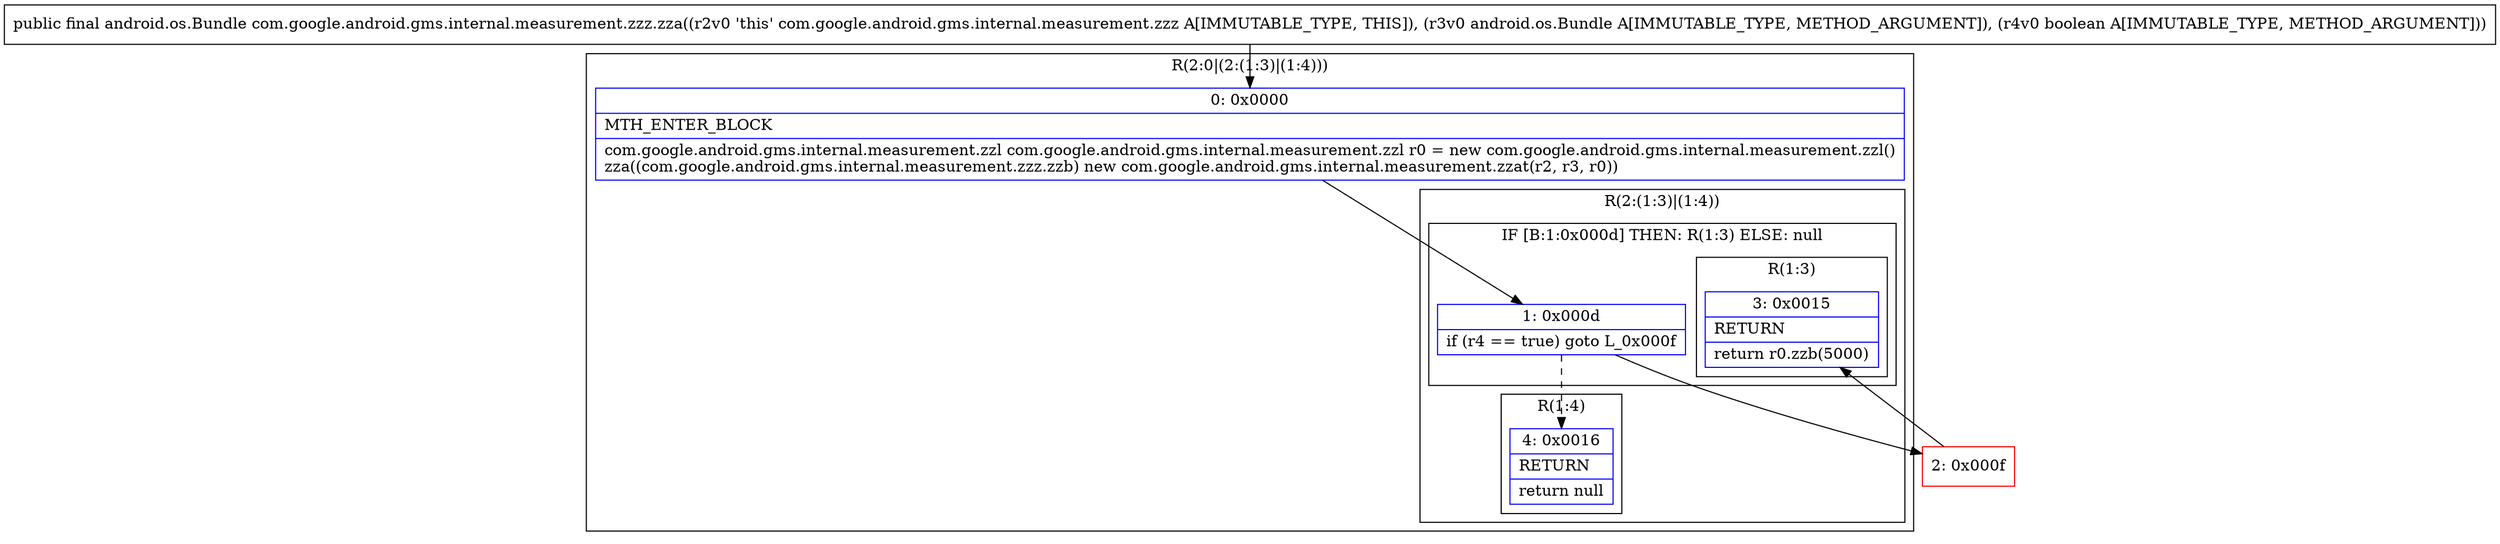 digraph "CFG forcom.google.android.gms.internal.measurement.zzz.zza(Landroid\/os\/Bundle;Z)Landroid\/os\/Bundle;" {
subgraph cluster_Region_445285136 {
label = "R(2:0|(2:(1:3)|(1:4)))";
node [shape=record,color=blue];
Node_0 [shape=record,label="{0\:\ 0x0000|MTH_ENTER_BLOCK\l|com.google.android.gms.internal.measurement.zzl com.google.android.gms.internal.measurement.zzl r0 = new com.google.android.gms.internal.measurement.zzl()\lzza((com.google.android.gms.internal.measurement.zzz.zzb) new com.google.android.gms.internal.measurement.zzat(r2, r3, r0))\l}"];
subgraph cluster_Region_1176753291 {
label = "R(2:(1:3)|(1:4))";
node [shape=record,color=blue];
subgraph cluster_IfRegion_1096991907 {
label = "IF [B:1:0x000d] THEN: R(1:3) ELSE: null";
node [shape=record,color=blue];
Node_1 [shape=record,label="{1\:\ 0x000d|if (r4 == true) goto L_0x000f\l}"];
subgraph cluster_Region_1988711316 {
label = "R(1:3)";
node [shape=record,color=blue];
Node_3 [shape=record,label="{3\:\ 0x0015|RETURN\l|return r0.zzb(5000)\l}"];
}
}
subgraph cluster_Region_1582916221 {
label = "R(1:4)";
node [shape=record,color=blue];
Node_4 [shape=record,label="{4\:\ 0x0016|RETURN\l|return null\l}"];
}
}
}
Node_2 [shape=record,color=red,label="{2\:\ 0x000f}"];
MethodNode[shape=record,label="{public final android.os.Bundle com.google.android.gms.internal.measurement.zzz.zza((r2v0 'this' com.google.android.gms.internal.measurement.zzz A[IMMUTABLE_TYPE, THIS]), (r3v0 android.os.Bundle A[IMMUTABLE_TYPE, METHOD_ARGUMENT]), (r4v0 boolean A[IMMUTABLE_TYPE, METHOD_ARGUMENT])) }"];
MethodNode -> Node_0;
Node_0 -> Node_1;
Node_1 -> Node_2;
Node_1 -> Node_4[style=dashed];
Node_2 -> Node_3;
}

